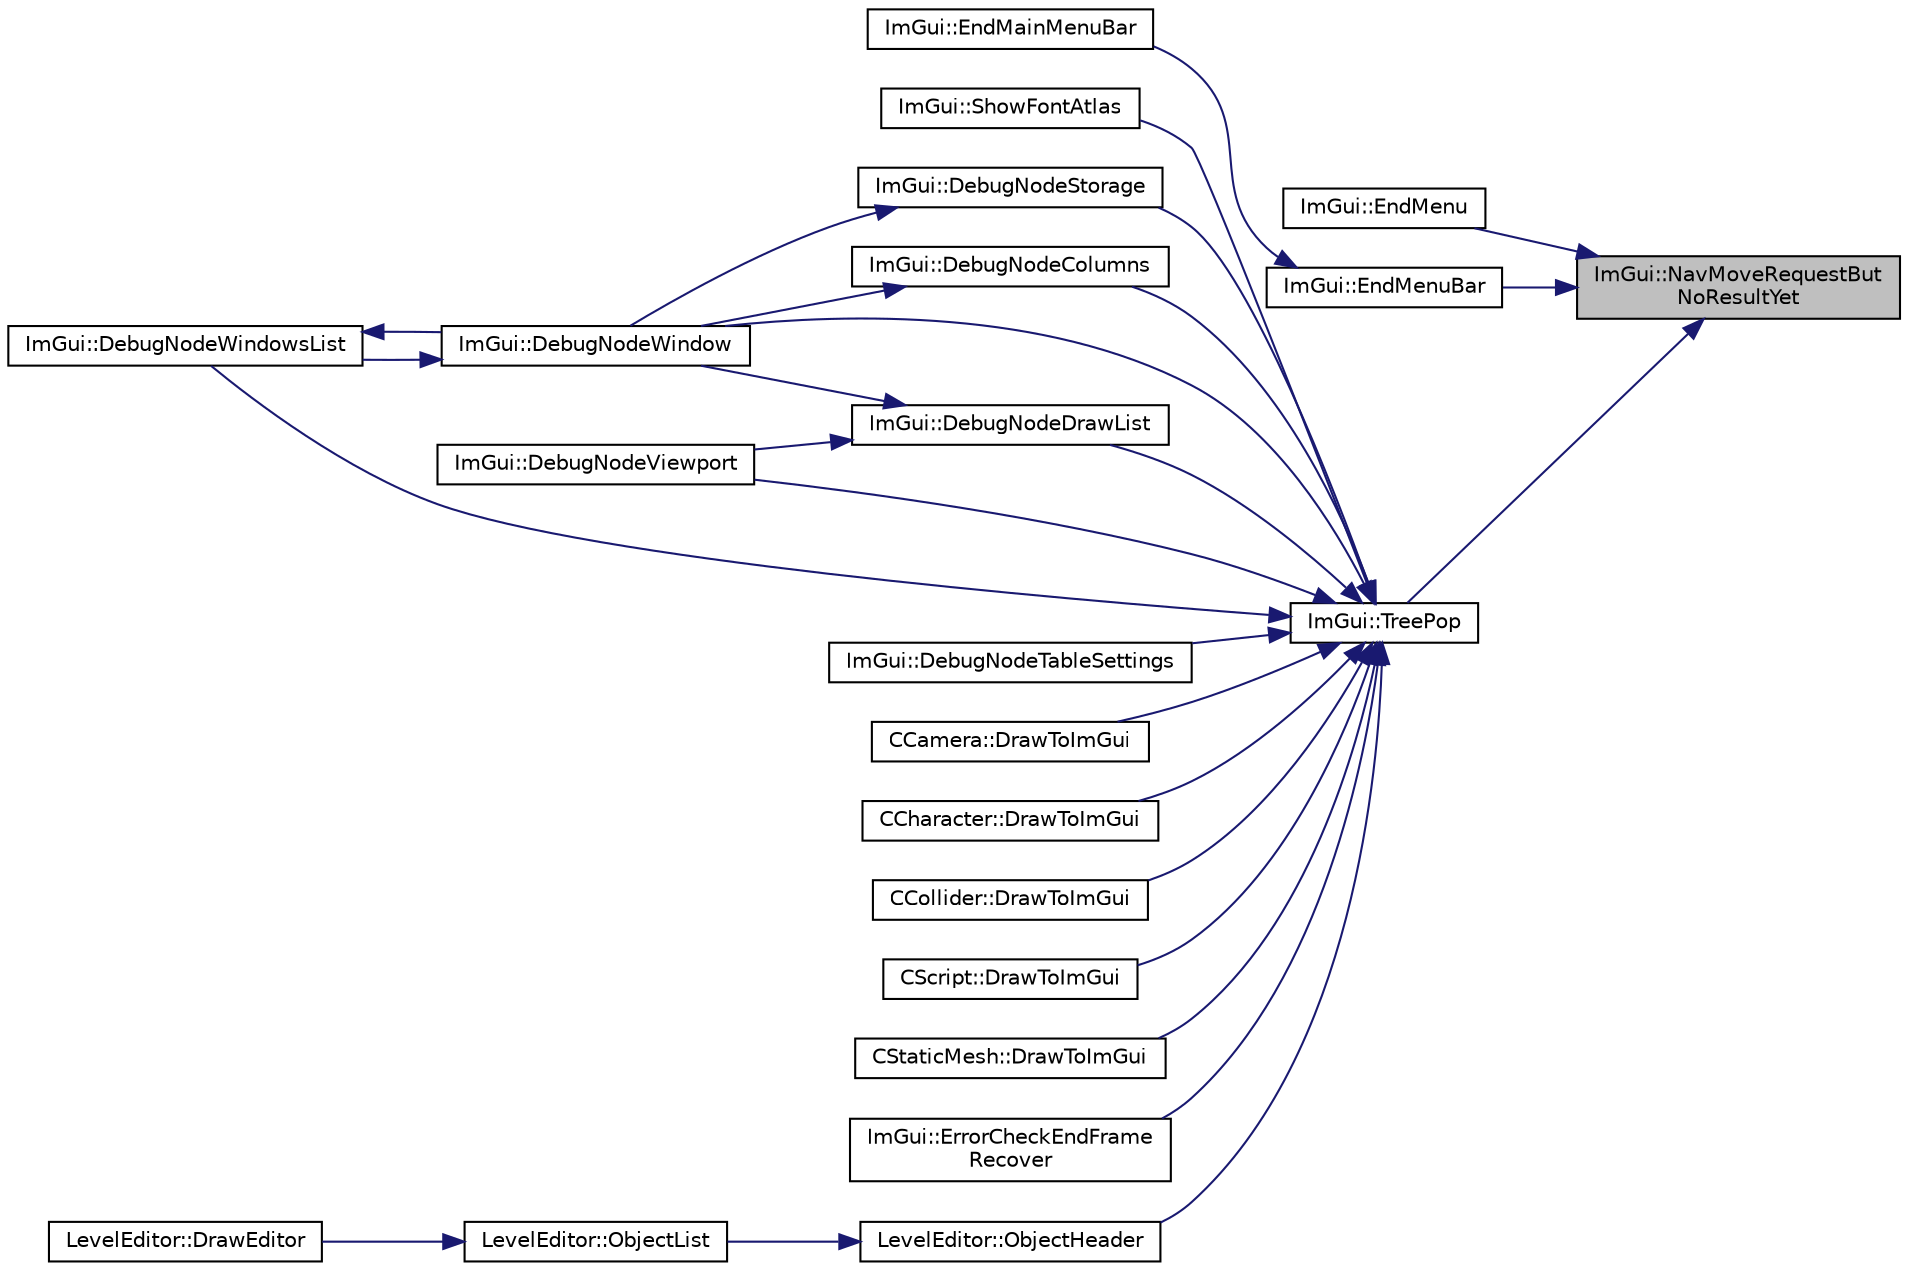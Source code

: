 digraph "ImGui::NavMoveRequestButNoResultYet"
{
 // LATEX_PDF_SIZE
  edge [fontname="Helvetica",fontsize="10",labelfontname="Helvetica",labelfontsize="10"];
  node [fontname="Helvetica",fontsize="10",shape=record];
  rankdir="RL";
  Node1 [label="ImGui::NavMoveRequestBut\lNoResultYet",height=0.2,width=0.4,color="black", fillcolor="grey75", style="filled", fontcolor="black",tooltip=" "];
  Node1 -> Node2 [dir="back",color="midnightblue",fontsize="10",style="solid"];
  Node2 [label="ImGui::EndMenu",height=0.2,width=0.4,color="black", fillcolor="white", style="filled",URL="$namespace_im_gui.html#a1448a5a4e8c431c15f991e9255c0df95",tooltip=" "];
  Node1 -> Node3 [dir="back",color="midnightblue",fontsize="10",style="solid"];
  Node3 [label="ImGui::EndMenuBar",height=0.2,width=0.4,color="black", fillcolor="white", style="filled",URL="$namespace_im_gui.html#aa226265c140eb6ee375c5b9abc69c4fc",tooltip=" "];
  Node3 -> Node4 [dir="back",color="midnightblue",fontsize="10",style="solid"];
  Node4 [label="ImGui::EndMainMenuBar",height=0.2,width=0.4,color="black", fillcolor="white", style="filled",URL="$namespace_im_gui.html#ab92f330c808546b340eb7bdf7e5f7c95",tooltip=" "];
  Node1 -> Node5 [dir="back",color="midnightblue",fontsize="10",style="solid"];
  Node5 [label="ImGui::TreePop",height=0.2,width=0.4,color="black", fillcolor="white", style="filled",URL="$namespace_im_gui.html#a41ecf265e5f678c78fc9c30b3cf2077f",tooltip=" "];
  Node5 -> Node6 [dir="back",color="midnightblue",fontsize="10",style="solid"];
  Node6 [label="ImGui::DebugNodeColumns",height=0.2,width=0.4,color="black", fillcolor="white", style="filled",URL="$namespace_im_gui.html#a68c10eb20be9c419d00f2b5a9dfa6a38",tooltip=" "];
  Node6 -> Node7 [dir="back",color="midnightblue",fontsize="10",style="solid"];
  Node7 [label="ImGui::DebugNodeWindow",height=0.2,width=0.4,color="black", fillcolor="white", style="filled",URL="$namespace_im_gui.html#afcb602554925c5409977f0fb39f77e5d",tooltip=" "];
  Node7 -> Node8 [dir="back",color="midnightblue",fontsize="10",style="solid"];
  Node8 [label="ImGui::DebugNodeWindowsList",height=0.2,width=0.4,color="black", fillcolor="white", style="filled",URL="$namespace_im_gui.html#a8c2ed9f140c90d8eaca1e2cfd8f46142",tooltip=" "];
  Node8 -> Node7 [dir="back",color="midnightblue",fontsize="10",style="solid"];
  Node5 -> Node9 [dir="back",color="midnightblue",fontsize="10",style="solid"];
  Node9 [label="ImGui::DebugNodeDrawList",height=0.2,width=0.4,color="black", fillcolor="white", style="filled",URL="$namespace_im_gui.html#a4fb68e2b5853124ce4d05f455fed0ad4",tooltip=" "];
  Node9 -> Node10 [dir="back",color="midnightblue",fontsize="10",style="solid"];
  Node10 [label="ImGui::DebugNodeViewport",height=0.2,width=0.4,color="black", fillcolor="white", style="filled",URL="$namespace_im_gui.html#aa5e5f50f28c04a26264c0943c7281171",tooltip=" "];
  Node9 -> Node7 [dir="back",color="midnightblue",fontsize="10",style="solid"];
  Node5 -> Node11 [dir="back",color="midnightblue",fontsize="10",style="solid"];
  Node11 [label="ImGui::DebugNodeStorage",height=0.2,width=0.4,color="black", fillcolor="white", style="filled",URL="$namespace_im_gui.html#a8e1aae1a79042976013f36d7f2e7ee70",tooltip=" "];
  Node11 -> Node7 [dir="back",color="midnightblue",fontsize="10",style="solid"];
  Node5 -> Node12 [dir="back",color="midnightblue",fontsize="10",style="solid"];
  Node12 [label="ImGui::DebugNodeTableSettings",height=0.2,width=0.4,color="black", fillcolor="white", style="filled",URL="$namespace_im_gui.html#a476f5fea6e50fae946a366567da7f89f",tooltip=" "];
  Node5 -> Node10 [dir="back",color="midnightblue",fontsize="10",style="solid"];
  Node5 -> Node7 [dir="back",color="midnightblue",fontsize="10",style="solid"];
  Node5 -> Node8 [dir="back",color="midnightblue",fontsize="10",style="solid"];
  Node5 -> Node13 [dir="back",color="midnightblue",fontsize="10",style="solid"];
  Node13 [label="CCamera::DrawToImGui",height=0.2,width=0.4,color="black", fillcolor="white", style="filled",URL="$class_c_camera.html#a0bac4c460d157856f34fb815a131cdd0",tooltip="Draws to imgui."];
  Node5 -> Node14 [dir="back",color="midnightblue",fontsize="10",style="solid"];
  Node14 [label="CCharacter::DrawToImGui",height=0.2,width=0.4,color="black", fillcolor="white", style="filled",URL="$class_c_character.html#a037a51556b6aef411ec09613812f3ba4",tooltip="Draws to imgui."];
  Node5 -> Node15 [dir="back",color="midnightblue",fontsize="10",style="solid"];
  Node15 [label="CCollider::DrawToImGui",height=0.2,width=0.4,color="black", fillcolor="white", style="filled",URL="$class_c_collider.html#aafb37d9330706fa8ed0251a06ee6a7ab",tooltip="Draws to imgui."];
  Node5 -> Node16 [dir="back",color="midnightblue",fontsize="10",style="solid"];
  Node16 [label="CScript::DrawToImGui",height=0.2,width=0.4,color="black", fillcolor="white", style="filled",URL="$class_c_script.html#ab1754b7da43237ce0d2784a8ddb9205a",tooltip="Draws to imgui."];
  Node5 -> Node17 [dir="back",color="midnightblue",fontsize="10",style="solid"];
  Node17 [label="CStaticMesh::DrawToImGui",height=0.2,width=0.4,color="black", fillcolor="white", style="filled",URL="$class_c_static_mesh.html#abd835b6f7e95f4dbdc7bb4418ada46b4",tooltip="Draws to imgui."];
  Node5 -> Node18 [dir="back",color="midnightblue",fontsize="10",style="solid"];
  Node18 [label="ImGui::ErrorCheckEndFrame\lRecover",height=0.2,width=0.4,color="black", fillcolor="white", style="filled",URL="$namespace_im_gui.html#aaeda60ee2c0b5c2b3f397b237c9928f3",tooltip=" "];
  Node5 -> Node19 [dir="back",color="midnightblue",fontsize="10",style="solid"];
  Node19 [label="LevelEditor::ObjectHeader",height=0.2,width=0.4,color="black", fillcolor="white", style="filled",URL="$class_level_editor.html#a5ce65e32e9be38dc053d25a18e0018de",tooltip=" "];
  Node19 -> Node20 [dir="back",color="midnightblue",fontsize="10",style="solid"];
  Node20 [label="LevelEditor::ObjectList",height=0.2,width=0.4,color="black", fillcolor="white", style="filled",URL="$class_level_editor.html#a5d2e208fa4bc8f4fd463c8bc09e209f0",tooltip=" "];
  Node20 -> Node21 [dir="back",color="midnightblue",fontsize="10",style="solid"];
  Node21 [label="LevelEditor::DrawEditor",height=0.2,width=0.4,color="black", fillcolor="white", style="filled",URL="$class_level_editor.html#a4582620d8c322b6cb1d68dd32dcf5048",tooltip=" "];
  Node5 -> Node22 [dir="back",color="midnightblue",fontsize="10",style="solid"];
  Node22 [label="ImGui::ShowFontAtlas",height=0.2,width=0.4,color="black", fillcolor="white", style="filled",URL="$namespace_im_gui.html#acab51ec2b39577845309f24535381038",tooltip=" "];
}
